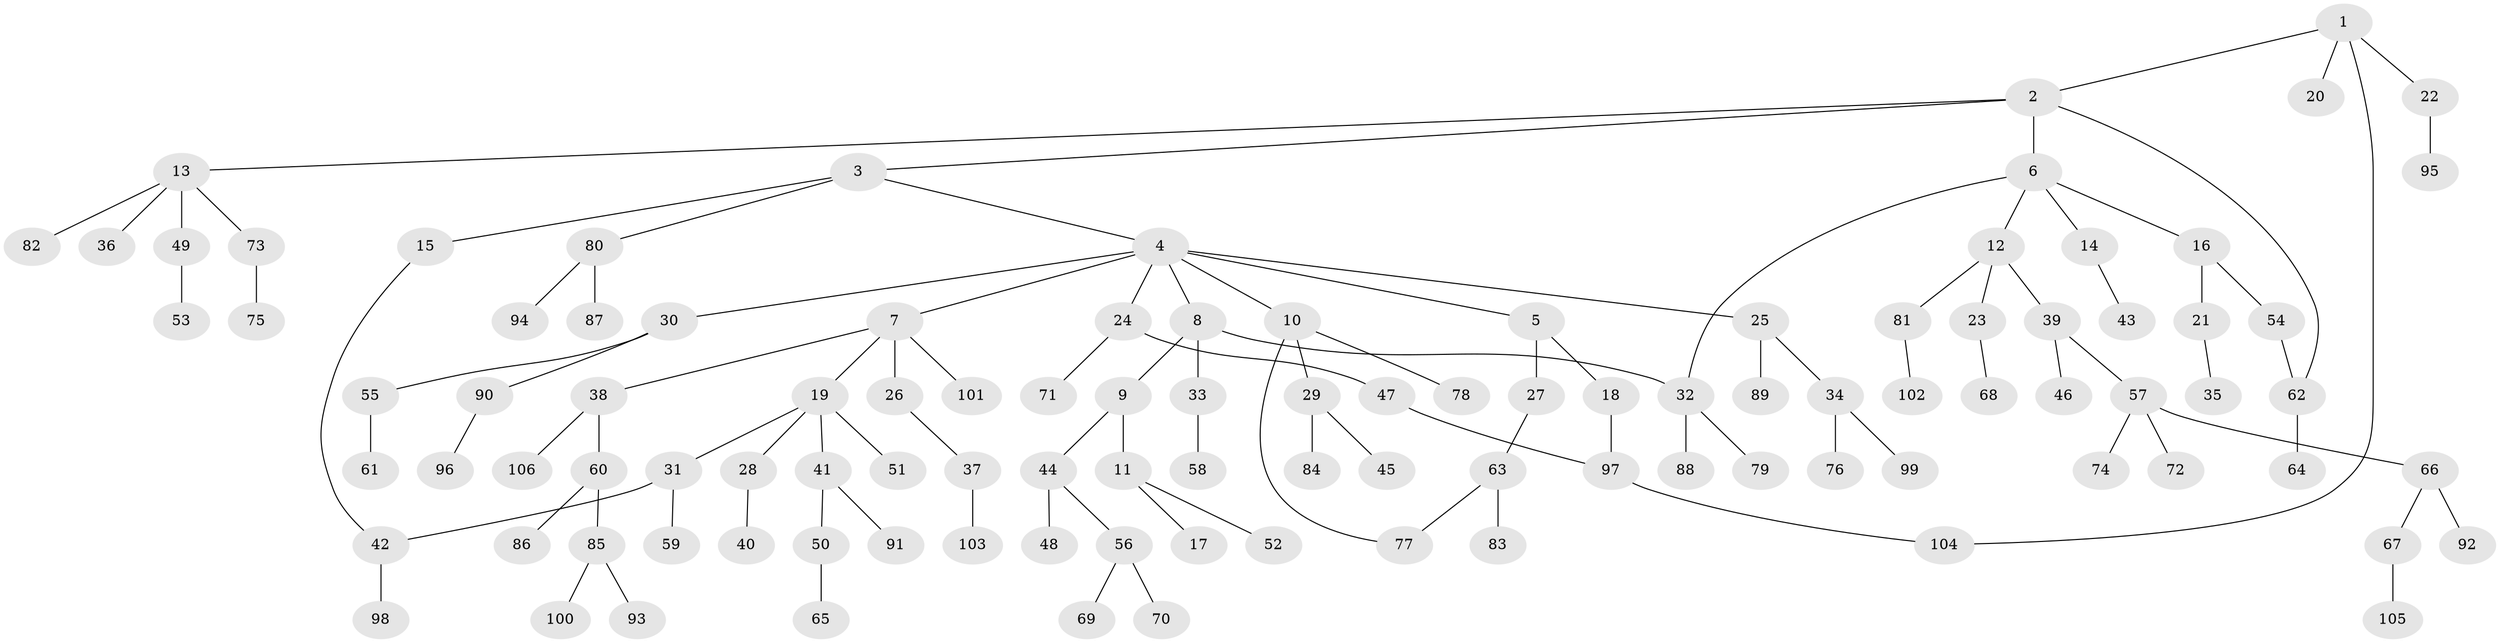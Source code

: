 // coarse degree distribution, {1: 0.46875, 6: 0.03125, 2: 0.25, 8: 0.03125, 3: 0.1875, 7: 0.03125}
// Generated by graph-tools (version 1.1) at 2025/49/03/04/25 22:49:16]
// undirected, 106 vertices, 111 edges
graph export_dot {
  node [color=gray90,style=filled];
  1;
  2;
  3;
  4;
  5;
  6;
  7;
  8;
  9;
  10;
  11;
  12;
  13;
  14;
  15;
  16;
  17;
  18;
  19;
  20;
  21;
  22;
  23;
  24;
  25;
  26;
  27;
  28;
  29;
  30;
  31;
  32;
  33;
  34;
  35;
  36;
  37;
  38;
  39;
  40;
  41;
  42;
  43;
  44;
  45;
  46;
  47;
  48;
  49;
  50;
  51;
  52;
  53;
  54;
  55;
  56;
  57;
  58;
  59;
  60;
  61;
  62;
  63;
  64;
  65;
  66;
  67;
  68;
  69;
  70;
  71;
  72;
  73;
  74;
  75;
  76;
  77;
  78;
  79;
  80;
  81;
  82;
  83;
  84;
  85;
  86;
  87;
  88;
  89;
  90;
  91;
  92;
  93;
  94;
  95;
  96;
  97;
  98;
  99;
  100;
  101;
  102;
  103;
  104;
  105;
  106;
  1 -- 2;
  1 -- 20;
  1 -- 22;
  1 -- 104;
  2 -- 3;
  2 -- 6;
  2 -- 13;
  2 -- 62;
  3 -- 4;
  3 -- 15;
  3 -- 80;
  4 -- 5;
  4 -- 7;
  4 -- 8;
  4 -- 10;
  4 -- 24;
  4 -- 25;
  4 -- 30;
  5 -- 18;
  5 -- 27;
  6 -- 12;
  6 -- 14;
  6 -- 16;
  6 -- 32;
  7 -- 19;
  7 -- 26;
  7 -- 38;
  7 -- 101;
  8 -- 9;
  8 -- 32;
  8 -- 33;
  9 -- 11;
  9 -- 44;
  10 -- 29;
  10 -- 77;
  10 -- 78;
  11 -- 17;
  11 -- 52;
  12 -- 23;
  12 -- 39;
  12 -- 81;
  13 -- 36;
  13 -- 49;
  13 -- 73;
  13 -- 82;
  14 -- 43;
  15 -- 42;
  16 -- 21;
  16 -- 54;
  18 -- 97;
  19 -- 28;
  19 -- 31;
  19 -- 41;
  19 -- 51;
  21 -- 35;
  22 -- 95;
  23 -- 68;
  24 -- 47;
  24 -- 71;
  25 -- 34;
  25 -- 89;
  26 -- 37;
  27 -- 63;
  28 -- 40;
  29 -- 45;
  29 -- 84;
  30 -- 55;
  30 -- 90;
  31 -- 42;
  31 -- 59;
  32 -- 79;
  32 -- 88;
  33 -- 58;
  34 -- 76;
  34 -- 99;
  37 -- 103;
  38 -- 60;
  38 -- 106;
  39 -- 46;
  39 -- 57;
  41 -- 50;
  41 -- 91;
  42 -- 98;
  44 -- 48;
  44 -- 56;
  47 -- 97;
  49 -- 53;
  50 -- 65;
  54 -- 62;
  55 -- 61;
  56 -- 69;
  56 -- 70;
  57 -- 66;
  57 -- 72;
  57 -- 74;
  60 -- 85;
  60 -- 86;
  62 -- 64;
  63 -- 83;
  63 -- 77;
  66 -- 67;
  66 -- 92;
  67 -- 105;
  73 -- 75;
  80 -- 87;
  80 -- 94;
  81 -- 102;
  85 -- 93;
  85 -- 100;
  90 -- 96;
  97 -- 104;
}
